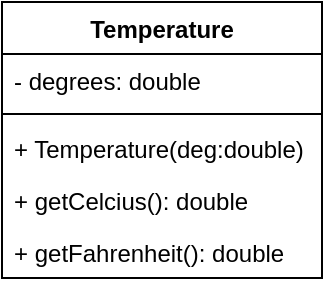 <mxfile version="14.7.2" type="github" pages="7">
  <diagram id="C5RBs43oDa-KdzZeNtuy" name="A1_Temperature">
    <mxGraphModel dx="1422" dy="802" grid="0" gridSize="10" guides="1" tooltips="1" connect="1" arrows="1" fold="1" page="1" pageScale="1" pageWidth="827" pageHeight="1169" math="0" shadow="0">
      <root>
        <mxCell id="WIyWlLk6GJQsqaUBKTNV-0" />
        <mxCell id="WIyWlLk6GJQsqaUBKTNV-1" parent="WIyWlLk6GJQsqaUBKTNV-0" />
        <mxCell id="vXGylhnkHRLZCkYe7r-B-0" value="Temperature" style="swimlane;fontStyle=1;align=center;verticalAlign=top;childLayout=stackLayout;horizontal=1;startSize=26;horizontalStack=0;resizeParent=1;resizeParentMax=0;resizeLast=0;collapsible=1;marginBottom=0;" parent="WIyWlLk6GJQsqaUBKTNV-1" vertex="1">
          <mxGeometry x="262" y="155" width="160" height="138" as="geometry">
            <mxRectangle x="262" y="155" width="90" height="26" as="alternateBounds" />
          </mxGeometry>
        </mxCell>
        <mxCell id="vXGylhnkHRLZCkYe7r-B-1" value="- degrees: double" style="text;strokeColor=none;fillColor=none;align=left;verticalAlign=top;spacingLeft=4;spacingRight=4;overflow=hidden;rotatable=0;points=[[0,0.5],[1,0.5]];portConstraint=eastwest;" parent="vXGylhnkHRLZCkYe7r-B-0" vertex="1">
          <mxGeometry y="26" width="160" height="26" as="geometry" />
        </mxCell>
        <mxCell id="vXGylhnkHRLZCkYe7r-B-2" value="" style="line;strokeWidth=1;fillColor=none;align=left;verticalAlign=middle;spacingTop=-1;spacingLeft=3;spacingRight=3;rotatable=0;labelPosition=right;points=[];portConstraint=eastwest;" parent="vXGylhnkHRLZCkYe7r-B-0" vertex="1">
          <mxGeometry y="52" width="160" height="8" as="geometry" />
        </mxCell>
        <mxCell id="jLxq7RsYBqFFmW-ewrxk-0" value="+ Temperature(deg:double)&#xa;" style="text;strokeColor=none;fillColor=none;align=left;verticalAlign=top;spacingLeft=4;spacingRight=4;overflow=hidden;rotatable=0;points=[[0,0.5],[1,0.5]];portConstraint=eastwest;" parent="vXGylhnkHRLZCkYe7r-B-0" vertex="1">
          <mxGeometry y="60" width="160" height="26" as="geometry" />
        </mxCell>
        <mxCell id="vXGylhnkHRLZCkYe7r-B-3" value="+ getCelcius(): double" style="text;strokeColor=none;fillColor=none;align=left;verticalAlign=top;spacingLeft=4;spacingRight=4;overflow=hidden;rotatable=0;points=[[0,0.5],[1,0.5]];portConstraint=eastwest;" parent="vXGylhnkHRLZCkYe7r-B-0" vertex="1">
          <mxGeometry y="86" width="160" height="26" as="geometry" />
        </mxCell>
        <mxCell id="vXGylhnkHRLZCkYe7r-B-5" value="+ getFahrenheit(): double" style="text;strokeColor=none;fillColor=none;align=left;verticalAlign=top;spacingLeft=4;spacingRight=4;overflow=hidden;rotatable=0;points=[[0,0.5],[1,0.5]];portConstraint=eastwest;" parent="vXGylhnkHRLZCkYe7r-B-0" vertex="1">
          <mxGeometry y="112" width="160" height="26" as="geometry" />
        </mxCell>
      </root>
    </mxGraphModel>
  </diagram>
  <diagram id="K3lC_Kt64ys4duzaJQxi" name="A1_Tiles">
    <mxGraphModel dx="1422" dy="800" grid="0" gridSize="10" guides="1" tooltips="1" connect="1" arrows="1" fold="1" page="1" pageScale="1" pageWidth="1100" pageHeight="850" math="0" shadow="0">
      <root>
        <mxCell id="Yqb4R4hpPCuoO_Bcr46e-0" />
        <mxCell id="Yqb4R4hpPCuoO_Bcr46e-1" parent="Yqb4R4hpPCuoO_Bcr46e-0" />
        <mxCell id="CTnIjqv5DMD0bMQ1YZT0-0" value="Tile" style="swimlane;fontStyle=1;align=center;verticalAlign=top;childLayout=stackLayout;horizontal=1;startSize=26;horizontalStack=0;resizeParent=1;resizeParentMax=0;resizeLast=0;collapsible=1;marginBottom=0;" parent="Yqb4R4hpPCuoO_Bcr46e-1" vertex="1">
          <mxGeometry x="470" y="297" width="217" height="190" as="geometry" />
        </mxCell>
        <mxCell id="CTnIjqv5DMD0bMQ1YZT0-1" value="- value: int" style="text;strokeColor=none;fillColor=none;align=left;verticalAlign=top;spacingLeft=4;spacingRight=4;overflow=hidden;rotatable=0;points=[[0,0.5],[1,0.5]];portConstraint=eastwest;" parent="CTnIjqv5DMD0bMQ1YZT0-0" vertex="1">
          <mxGeometry y="26" width="217" height="26" as="geometry" />
        </mxCell>
        <mxCell id="CTnIjqv5DMD0bMQ1YZT0-4" value="- letter: char" style="text;strokeColor=none;fillColor=none;align=left;verticalAlign=top;spacingLeft=4;spacingRight=4;overflow=hidden;rotatable=0;points=[[0,0.5],[1,0.5]];portConstraint=eastwest;" parent="CTnIjqv5DMD0bMQ1YZT0-0" vertex="1">
          <mxGeometry y="52" width="217" height="26" as="geometry" />
        </mxCell>
        <mxCell id="CTnIjqv5DMD0bMQ1YZT0-2" value="" style="line;strokeWidth=1;fillColor=none;align=left;verticalAlign=middle;spacingTop=-1;spacingLeft=3;spacingRight=3;rotatable=0;labelPosition=right;points=[];portConstraint=eastwest;" parent="CTnIjqv5DMD0bMQ1YZT0-0" vertex="1">
          <mxGeometry y="78" width="217" height="8" as="geometry" />
        </mxCell>
        <mxCell id="GTa4_cvajuoA4EW4MXzM-0" value="+ Tile():" style="text;strokeColor=none;fillColor=none;align=left;verticalAlign=top;spacingLeft=4;spacingRight=4;overflow=hidden;rotatable=0;points=[[0,0.5],[1,0.5]];portConstraint=eastwest;" parent="CTnIjqv5DMD0bMQ1YZT0-0" vertex="1">
          <mxGeometry y="86" width="217" height="26" as="geometry" />
        </mxCell>
        <mxCell id="CTnIjqv5DMD0bMQ1YZT0-3" value="+ Tile(value: int, letter:char):" style="text;strokeColor=none;fillColor=none;align=left;verticalAlign=top;spacingLeft=4;spacingRight=4;overflow=hidden;rotatable=0;points=[[0,0.5],[1,0.5]];portConstraint=eastwest;" parent="CTnIjqv5DMD0bMQ1YZT0-0" vertex="1">
          <mxGeometry y="112" width="217" height="26" as="geometry" />
        </mxCell>
        <mxCell id="mVxW-bOKaWD4B1XCzUF8-0" value="+ toString(): String" style="text;strokeColor=none;fillColor=none;align=left;verticalAlign=top;spacingLeft=4;spacingRight=4;overflow=hidden;rotatable=0;points=[[0,0.5],[1,0.5]];portConstraint=eastwest;" parent="CTnIjqv5DMD0bMQ1YZT0-0" vertex="1">
          <mxGeometry y="138" width="217" height="26" as="geometry" />
        </mxCell>
        <mxCell id="mVxW-bOKaWD4B1XCzUF8-1" value="+ equals(obj: Object): boolean" style="text;strokeColor=none;fillColor=none;align=left;verticalAlign=top;spacingLeft=4;spacingRight=4;overflow=hidden;rotatable=0;points=[[0,0.5],[1,0.5]];portConstraint=eastwest;" parent="CTnIjqv5DMD0bMQ1YZT0-0" vertex="1">
          <mxGeometry y="164" width="217" height="26" as="geometry" />
        </mxCell>
      </root>
    </mxGraphModel>
  </diagram>
  <diagram id="lRm_Rd1LkNhkEXuzlwiS" name="A2_MonthJFrame">
    <mxGraphModel dx="1422" dy="800" grid="0" gridSize="10" guides="1" tooltips="1" connect="1" arrows="1" fold="1" page="1" pageScale="1" pageWidth="1100" pageHeight="850" math="0" shadow="0">
      <root>
        <mxCell id="ClF1qyPl0i5m5IHIRU5K-0" />
        <mxCell id="ClF1qyPl0i5m5IHIRU5K-1" parent="ClF1qyPl0i5m5IHIRU5K-0" />
        <mxCell id="w14drhGpgXl8XKmJdWLk-0" value="JFrame" style="html=1;" parent="ClF1qyPl0i5m5IHIRU5K-1" vertex="1">
          <mxGeometry x="291" y="119" width="110" height="50" as="geometry" />
        </mxCell>
        <mxCell id="w14drhGpgXl8XKmJdWLk-1" value="Action Listener" style="html=1;" parent="ClF1qyPl0i5m5IHIRU5K-1" vertex="1">
          <mxGeometry x="530" y="119" width="110" height="50" as="geometry" />
        </mxCell>
        <mxCell id="w14drhGpgXl8XKmJdWLk-11" style="edgeStyle=orthogonalEdgeStyle;rounded=0;orthogonalLoop=1;jettySize=auto;html=1;exitX=0.25;exitY=0;exitDx=0;exitDy=0;endArrow=block;endFill=0;" parent="ClF1qyPl0i5m5IHIRU5K-1" source="w14drhGpgXl8XKmJdWLk-2" edge="1">
          <mxGeometry relative="1" as="geometry">
            <mxPoint x="344" y="167" as="targetPoint" />
            <Array as="points">
              <mxPoint x="399" y="202" />
              <mxPoint x="344" y="202" />
            </Array>
          </mxGeometry>
        </mxCell>
        <mxCell id="w14drhGpgXl8XKmJdWLk-12" style="edgeStyle=orthogonalEdgeStyle;rounded=0;orthogonalLoop=1;jettySize=auto;html=1;exitX=0.75;exitY=0;exitDx=0;exitDy=0;entryX=0.5;entryY=1;entryDx=0;entryDy=0;endArrow=block;endFill=0;dashed=1;" parent="ClF1qyPl0i5m5IHIRU5K-1" source="w14drhGpgXl8XKmJdWLk-2" target="w14drhGpgXl8XKmJdWLk-1" edge="1">
          <mxGeometry relative="1" as="geometry" />
        </mxCell>
        <mxCell id="w14drhGpgXl8XKmJdWLk-2" value="MonthJFrame" style="swimlane;fontStyle=1;align=center;verticalAlign=top;childLayout=stackLayout;horizontal=1;startSize=26;horizontalStack=0;resizeParent=1;resizeParentMax=0;resizeLast=0;collapsible=1;marginBottom=0;" parent="ClF1qyPl0i5m5IHIRU5K-1" vertex="1">
          <mxGeometry x="359" y="228" width="227" height="164" as="geometry" />
        </mxCell>
        <mxCell id="w14drhGpgXl8XKmJdWLk-3" value="- inputField: JTextField" style="text;strokeColor=none;fillColor=none;align=left;verticalAlign=top;spacingLeft=4;spacingRight=4;overflow=hidden;rotatable=0;points=[[0,0.5],[1,0.5]];portConstraint=eastwest;" parent="w14drhGpgXl8XKmJdWLk-2" vertex="1">
          <mxGeometry y="26" width="227" height="26" as="geometry" />
        </mxCell>
        <mxCell id="w14drhGpgXl8XKmJdWLk-6" value="- display: JTextArea" style="text;strokeColor=none;fillColor=none;align=left;verticalAlign=top;spacingLeft=4;spacingRight=4;overflow=hidden;rotatable=0;points=[[0,0.5],[1,0.5]];portConstraint=eastwest;" parent="w14drhGpgXl8XKmJdWLk-2" vertex="1">
          <mxGeometry y="52" width="227" height="26" as="geometry" />
        </mxCell>
        <mxCell id="w14drhGpgXl8XKmJdWLk-4" value="" style="line;strokeWidth=1;fillColor=none;align=left;verticalAlign=middle;spacingTop=-1;spacingLeft=3;spacingRight=3;rotatable=0;labelPosition=right;points=[];portConstraint=eastwest;" parent="w14drhGpgXl8XKmJdWLk-2" vertex="1">
          <mxGeometry y="78" width="227" height="8" as="geometry" />
        </mxCell>
        <mxCell id="w14drhGpgXl8XKmJdWLk-5" value="+ MonthJframe(title: String)" style="text;strokeColor=none;fillColor=none;align=left;verticalAlign=top;spacingLeft=4;spacingRight=4;overflow=hidden;rotatable=0;points=[[0,0.5],[1,0.5]];portConstraint=eastwest;" parent="w14drhGpgXl8XKmJdWLk-2" vertex="1">
          <mxGeometry y="86" width="227" height="26" as="geometry" />
        </mxCell>
        <mxCell id="w14drhGpgXl8XKmJdWLk-7" value="+ actionPerformed(event): void" style="text;strokeColor=none;fillColor=none;align=left;verticalAlign=top;spacingLeft=4;spacingRight=4;overflow=hidden;rotatable=0;points=[[0,0.5],[1,0.5]];portConstraint=eastwest;" parent="w14drhGpgXl8XKmJdWLk-2" vertex="1">
          <mxGeometry y="112" width="227" height="26" as="geometry" />
        </mxCell>
        <mxCell id="w14drhGpgXl8XKmJdWLk-8" value="+ main(args: String[]): void" style="text;strokeColor=none;fillColor=none;align=left;verticalAlign=top;spacingLeft=4;spacingRight=4;overflow=hidden;rotatable=0;points=[[0,0.5],[1,0.5]];portConstraint=eastwest;" parent="w14drhGpgXl8XKmJdWLk-2" vertex="1">
          <mxGeometry y="138" width="227" height="26" as="geometry" />
        </mxCell>
        <mxCell id="Kk2b6b-OAnLXcjFMLqS6-0" value="Days" style="swimlane;fontStyle=1;align=center;verticalAlign=top;childLayout=stackLayout;horizontal=1;startSize=26;horizontalStack=0;resizeParent=1;resizeParentMax=0;resizeLast=0;collapsible=1;marginBottom=0;" parent="ClF1qyPl0i5m5IHIRU5K-1" vertex="1">
          <mxGeometry x="527" y="430" width="160" height="60" as="geometry" />
        </mxCell>
        <mxCell id="Kk2b6b-OAnLXcjFMLqS6-2" value="" style="line;strokeWidth=1;fillColor=none;align=left;verticalAlign=middle;spacingTop=-1;spacingLeft=3;spacingRight=3;rotatable=0;labelPosition=right;points=[];portConstraint=eastwest;" parent="Kk2b6b-OAnLXcjFMLqS6-0" vertex="1">
          <mxGeometry y="26" width="160" height="8" as="geometry" />
        </mxCell>
        <mxCell id="Kk2b6b-OAnLXcjFMLqS6-3" value="+ howManyDays(int a): int" style="text;strokeColor=none;fillColor=none;align=left;verticalAlign=top;spacingLeft=4;spacingRight=4;overflow=hidden;rotatable=0;points=[[0,0.5],[1,0.5]];portConstraint=eastwest;fontStyle=4" parent="Kk2b6b-OAnLXcjFMLqS6-0" vertex="1">
          <mxGeometry y="34" width="160" height="26" as="geometry" />
        </mxCell>
        <mxCell id="Kk2b6b-OAnLXcjFMLqS6-4" style="edgeStyle=orthogonalEdgeStyle;rounded=0;orthogonalLoop=1;jettySize=auto;html=1;exitX=1;exitY=0.5;exitDx=0;exitDy=0;entryX=0.556;entryY=0.017;entryDx=0;entryDy=0;entryPerimeter=0;dashed=1;endArrow=block;endFill=0;labelBorderColor=none;" parent="ClF1qyPl0i5m5IHIRU5K-1" source="w14drhGpgXl8XKmJdWLk-8" target="Kk2b6b-OAnLXcjFMLqS6-0" edge="1">
          <mxGeometry relative="1" as="geometry" />
        </mxCell>
        <mxCell id="Kk2b6b-OAnLXcjFMLqS6-5" value="&lt;i&gt;&amp;lt;&amp;lt;uses&amp;gt;&amp;gt;&lt;/i&gt;" style="text;html=1;align=center;verticalAlign=middle;resizable=0;points=[];autosize=1;strokeColor=none;" parent="ClF1qyPl0i5m5IHIRU5K-1" vertex="1">
          <mxGeometry x="583" y="392" width="63" height="18" as="geometry" />
        </mxCell>
        <mxCell id="Kk2b6b-OAnLXcjFMLqS6-6" value="DaysTester" style="swimlane;fontStyle=1;align=center;verticalAlign=top;childLayout=stackLayout;horizontal=1;startSize=26;horizontalStack=0;resizeParent=1;resizeParentMax=0;resizeLast=0;collapsible=1;marginBottom=0;" parent="ClF1qyPl0i5m5IHIRU5K-1" vertex="1">
          <mxGeometry x="704" y="234" width="160" height="60" as="geometry" />
        </mxCell>
        <mxCell id="Kk2b6b-OAnLXcjFMLqS6-8" value="" style="line;strokeWidth=1;fillColor=none;align=left;verticalAlign=middle;spacingTop=-1;spacingLeft=3;spacingRight=3;rotatable=0;labelPosition=right;points=[];portConstraint=eastwest;" parent="Kk2b6b-OAnLXcjFMLqS6-6" vertex="1">
          <mxGeometry y="26" width="160" height="8" as="geometry" />
        </mxCell>
        <mxCell id="Kk2b6b-OAnLXcjFMLqS6-9" value="+ main(args: String[]): void" style="text;strokeColor=none;fillColor=none;align=left;verticalAlign=top;spacingLeft=4;spacingRight=4;overflow=hidden;rotatable=0;points=[[0,0.5],[1,0.5]];portConstraint=eastwest;" parent="Kk2b6b-OAnLXcjFMLqS6-6" vertex="1">
          <mxGeometry y="34" width="160" height="26" as="geometry" />
        </mxCell>
        <mxCell id="Kk2b6b-OAnLXcjFMLqS6-11" style="edgeStyle=none;rounded=1;sketch=0;orthogonalLoop=1;jettySize=auto;html=1;dashed=1;endArrow=block;endFill=0;startArrow=none;" parent="ClF1qyPl0i5m5IHIRU5K-1" source="Kk2b6b-OAnLXcjFMLqS6-12" target="Kk2b6b-OAnLXcjFMLqS6-0" edge="1">
          <mxGeometry relative="1" as="geometry" />
        </mxCell>
        <mxCell id="Kk2b6b-OAnLXcjFMLqS6-12" value="&lt;i&gt;&amp;lt;&amp;lt;uses&amp;gt;&amp;gt;&lt;/i&gt;" style="text;html=1;align=center;verticalAlign=middle;resizable=0;points=[];autosize=1;strokeColor=none;" parent="ClF1qyPl0i5m5IHIRU5K-1" vertex="1">
          <mxGeometry x="687" y="337" width="63" height="18" as="geometry" />
        </mxCell>
        <mxCell id="Kk2b6b-OAnLXcjFMLqS6-13" value="" style="edgeStyle=none;rounded=1;sketch=0;orthogonalLoop=1;jettySize=auto;html=1;dashed=1;endArrow=none;endFill=0;" parent="ClF1qyPl0i5m5IHIRU5K-1" source="Kk2b6b-OAnLXcjFMLqS6-9" target="Kk2b6b-OAnLXcjFMLqS6-12" edge="1">
          <mxGeometry relative="1" as="geometry">
            <mxPoint x="771.145" y="294" as="sourcePoint" />
            <mxPoint x="636.665" y="430" as="targetPoint" />
          </mxGeometry>
        </mxCell>
      </root>
    </mxGraphModel>
  </diagram>
  <diagram id="WJcTPY07vwg74i7s5hw9" name="BankCD">
    <mxGraphModel dx="1422" dy="800" grid="0" gridSize="10" guides="1" tooltips="1" connect="1" arrows="1" fold="1" page="1" pageScale="1" pageWidth="1100" pageHeight="850" math="0" shadow="0">
      <root>
        <mxCell id="J-76JHlcsHCf4UmAK3vN-0" />
        <mxCell id="J-76JHlcsHCf4UmAK3vN-1" parent="J-76JHlcsHCf4UmAK3vN-0" />
        <mxCell id="bT2yQUvtMLzzJih4e5Lp-0" value="KeyboardReader" style="html=1;" parent="J-76JHlcsHCf4UmAK3vN-1" vertex="1">
          <mxGeometry x="592" y="150" width="110" height="50" as="geometry" />
        </mxCell>
        <mxCell id="bT2yQUvtMLzzJih4e5Lp-2" value="BankCDApp" style="swimlane;fontStyle=1;align=center;verticalAlign=top;childLayout=stackLayout;horizontal=1;startSize=26;horizontalStack=0;resizeParent=1;resizeParentMax=0;resizeLast=0;collapsible=1;marginBottom=0;" parent="J-76JHlcsHCf4UmAK3vN-1" vertex="1">
          <mxGeometry x="273" y="187" width="160" height="164" as="geometry" />
        </mxCell>
        <mxCell id="bT2yQUvtMLzzJih4e5Lp-9" value="- KeyboardReader: Reader&#xa;" style="text;strokeColor=none;fillColor=none;align=left;verticalAlign=top;spacingLeft=4;spacingRight=4;overflow=hidden;rotatable=0;points=[[0,0.5],[1,0.5]];portConstraint=eastwest;" parent="bT2yQUvtMLzzJih4e5Lp-2" vertex="1">
          <mxGeometry y="26" width="160" height="26" as="geometry" />
        </mxCell>
        <mxCell id="bT2yQUvtMLzzJih4e5Lp-3" value="- BankCD: BankObj" style="text;strokeColor=none;fillColor=none;align=left;verticalAlign=top;spacingLeft=4;spacingRight=4;overflow=hidden;rotatable=0;points=[[0,0.5],[1,0.5]];portConstraint=eastwest;" parent="bT2yQUvtMLzzJih4e5Lp-2" vertex="1">
          <mxGeometry y="52" width="160" height="26" as="geometry" />
        </mxCell>
        <mxCell id="bT2yQUvtMLzzJih4e5Lp-4" value="" style="line;strokeWidth=1;fillColor=none;align=left;verticalAlign=middle;spacingTop=-1;spacingLeft=3;spacingRight=3;rotatable=0;labelPosition=right;points=[];portConstraint=eastwest;" parent="bT2yQUvtMLzzJih4e5Lp-2" vertex="1">
          <mxGeometry y="78" width="160" height="8" as="geometry" />
        </mxCell>
        <mxCell id="bT2yQUvtMLzzJih4e5Lp-5" value="+ BankCDApp():&#xa;" style="text;strokeColor=none;fillColor=none;align=left;verticalAlign=top;spacingLeft=4;spacingRight=4;overflow=hidden;rotatable=0;points=[[0,0.5],[1,0.5]];portConstraint=eastwest;" parent="bT2yQUvtMLzzJih4e5Lp-2" vertex="1">
          <mxGeometry y="86" width="160" height="26" as="geometry" />
        </mxCell>
        <mxCell id="bT2yQUvtMLzzJih4e5Lp-10" value="+ run(): void" style="text;strokeColor=none;fillColor=none;align=left;verticalAlign=top;spacingLeft=4;spacingRight=4;overflow=hidden;rotatable=0;points=[[0,0.5],[1,0.5]];portConstraint=eastwest;" parent="bT2yQUvtMLzzJih4e5Lp-2" vertex="1">
          <mxGeometry y="112" width="160" height="26" as="geometry" />
        </mxCell>
        <mxCell id="bT2yQUvtMLzzJih4e5Lp-11" value="+ main(args: String[]): void" style="text;strokeColor=none;fillColor=none;align=left;verticalAlign=top;spacingLeft=4;spacingRight=4;overflow=hidden;rotatable=0;points=[[0,0.5],[1,0.5]];portConstraint=eastwest;" parent="bT2yQUvtMLzzJih4e5Lp-2" vertex="1">
          <mxGeometry y="138" width="160" height="26" as="geometry" />
        </mxCell>
        <mxCell id="bT2yQUvtMLzzJih4e5Lp-12" value="BankCD" style="swimlane;fontStyle=1;align=center;verticalAlign=top;childLayout=stackLayout;horizontal=1;startSize=26;horizontalStack=0;resizeParent=1;resizeParentMax=0;resizeLast=0;collapsible=1;marginBottom=0;" parent="J-76JHlcsHCf4UmAK3vN-1" vertex="1">
          <mxGeometry x="587" y="261" width="338" height="190" as="geometry" />
        </mxCell>
        <mxCell id="bT2yQUvtMLzzJih4e5Lp-13" value="- principle: double" style="text;strokeColor=none;fillColor=none;align=left;verticalAlign=top;spacingLeft=4;spacingRight=4;overflow=hidden;rotatable=0;points=[[0,0.5],[1,0.5]];portConstraint=eastwest;" parent="bT2yQUvtMLzzJih4e5Lp-12" vertex="1">
          <mxGeometry y="26" width="338" height="26" as="geometry" />
        </mxCell>
        <mxCell id="bT2yQUvtMLzzJih4e5Lp-16" value="- rate: double" style="text;strokeColor=none;fillColor=none;align=left;verticalAlign=top;spacingLeft=4;spacingRight=4;overflow=hidden;rotatable=0;points=[[0,0.5],[1,0.5]];portConstraint=eastwest;" parent="bT2yQUvtMLzzJih4e5Lp-12" vertex="1">
          <mxGeometry y="52" width="338" height="26" as="geometry" />
        </mxCell>
        <mxCell id="bT2yQUvtMLzzJih4e5Lp-17" value="- years: double" style="text;strokeColor=none;fillColor=none;align=left;verticalAlign=top;spacingLeft=4;spacingRight=4;overflow=hidden;rotatable=0;points=[[0,0.5],[1,0.5]];portConstraint=eastwest;" parent="bT2yQUvtMLzzJih4e5Lp-12" vertex="1">
          <mxGeometry y="78" width="338" height="26" as="geometry" />
        </mxCell>
        <mxCell id="bT2yQUvtMLzzJih4e5Lp-14" value="" style="line;strokeWidth=1;fillColor=none;align=left;verticalAlign=middle;spacingTop=-1;spacingLeft=3;spacingRight=3;rotatable=0;labelPosition=right;points=[];portConstraint=eastwest;" parent="bT2yQUvtMLzzJih4e5Lp-12" vertex="1">
          <mxGeometry y="104" width="338" height="8" as="geometry" />
        </mxCell>
        <mxCell id="bT2yQUvtMLzzJih4e5Lp-15" value="+ BankCD (Principle: double, Rate: double, Years: double)" style="text;strokeColor=none;fillColor=none;align=left;verticalAlign=top;spacingLeft=4;spacingRight=4;overflow=hidden;rotatable=0;points=[[0,0.5],[1,0.5]];portConstraint=eastwest;" parent="bT2yQUvtMLzzJih4e5Lp-12" vertex="1">
          <mxGeometry y="112" width="338" height="26" as="geometry" />
        </mxCell>
        <mxCell id="bT2yQUvtMLzzJih4e5Lp-18" value="+ CalcYearly(): double" style="text;strokeColor=none;fillColor=none;align=left;verticalAlign=top;spacingLeft=4;spacingRight=4;overflow=hidden;rotatable=0;points=[[0,0.5],[1,0.5]];portConstraint=eastwest;" parent="bT2yQUvtMLzzJih4e5Lp-12" vertex="1">
          <mxGeometry y="138" width="338" height="26" as="geometry" />
        </mxCell>
        <mxCell id="bT2yQUvtMLzzJih4e5Lp-20" value="+ CalcDaily(): double" style="text;strokeColor=none;fillColor=none;align=left;verticalAlign=top;spacingLeft=4;spacingRight=4;overflow=hidden;rotatable=0;points=[[0,0.5],[1,0.5]];portConstraint=eastwest;" parent="bT2yQUvtMLzzJih4e5Lp-12" vertex="1">
          <mxGeometry y="164" width="338" height="26" as="geometry" />
        </mxCell>
        <mxCell id="bT2yQUvtMLzzJih4e5Lp-22" style="edgeStyle=orthogonalEdgeStyle;rounded=0;orthogonalLoop=1;jettySize=auto;html=1;entryX=0;entryY=0.5;entryDx=0;entryDy=0;endArrow=none;endFill=0;startArrow=diamond;startFill=1;" parent="J-76JHlcsHCf4UmAK3vN-1" source="bT2yQUvtMLzzJih4e5Lp-3" target="bT2yQUvtMLzzJih4e5Lp-0" edge="1">
          <mxGeometry relative="1" as="geometry" />
        </mxCell>
        <mxCell id="3Hmfdsts0AhiLMOMucEw-0" style="edgeStyle=orthogonalEdgeStyle;rounded=0;orthogonalLoop=1;jettySize=auto;html=1;entryX=-0.009;entryY=0.154;entryDx=0;entryDy=0;entryPerimeter=0;startArrow=diamond;startFill=1;endArrow=none;endFill=0;" parent="J-76JHlcsHCf4UmAK3vN-1" source="bT2yQUvtMLzzJih4e5Lp-5" target="bT2yQUvtMLzzJih4e5Lp-17" edge="1">
          <mxGeometry relative="1" as="geometry" />
        </mxCell>
      </root>
    </mxGraphModel>
  </diagram>
  <diagram id="84sh-y6tHcTxFYaZM-0I" name="A3_NewtonApp">
    <mxGraphModel dx="1422" dy="802" grid="0" gridSize="10" guides="1" tooltips="1" connect="1" arrows="1" fold="1" page="1" pageScale="1" pageWidth="1100" pageHeight="850" math="0" shadow="0">
      <root>
        <mxCell id="WyC3MtNptOevvGz6gfvX-0" />
        <mxCell id="WyC3MtNptOevvGz6gfvX-1" parent="WyC3MtNptOevvGz6gfvX-0" />
        <mxCell id="TT6YZPkbpCdmcRg-LN_x-0" value="KeyboardReader" style="html=1;" parent="WyC3MtNptOevvGz6gfvX-1" vertex="1">
          <mxGeometry x="761" y="451" width="110" height="50" as="geometry" />
        </mxCell>
        <mxCell id="TT6YZPkbpCdmcRg-LN_x-1" value="NewtonApp" style="swimlane;fontStyle=1;align=center;verticalAlign=top;childLayout=stackLayout;horizontal=1;startSize=26;horizontalStack=0;resizeParent=1;resizeParentMax=0;resizeLast=0;collapsible=1;marginBottom=0;" parent="WyC3MtNptOevvGz6gfvX-1" vertex="1">
          <mxGeometry x="504" y="117" width="160" height="164" as="geometry" />
        </mxCell>
        <mxCell id="TT6YZPkbpCdmcRg-LN_x-2" value="- KeyboardReader: reader&#xa;" style="text;strokeColor=none;fillColor=none;align=left;verticalAlign=top;spacingLeft=4;spacingRight=4;overflow=hidden;rotatable=0;points=[[0,0.5],[1,0.5]];portConstraint=eastwest;" parent="TT6YZPkbpCdmcRg-LN_x-1" vertex="1">
          <mxGeometry y="26" width="160" height="26" as="geometry" />
        </mxCell>
        <mxCell id="TT6YZPkbpCdmcRg-LN_x-3" value="- NewtonTester: newton" style="text;strokeColor=none;fillColor=none;align=left;verticalAlign=top;spacingLeft=4;spacingRight=4;overflow=hidden;rotatable=0;points=[[0,0.5],[1,0.5]];portConstraint=eastwest;" parent="TT6YZPkbpCdmcRg-LN_x-1" vertex="1">
          <mxGeometry y="52" width="160" height="26" as="geometry" />
        </mxCell>
        <mxCell id="TT6YZPkbpCdmcRg-LN_x-4" value="" style="line;strokeWidth=1;fillColor=none;align=left;verticalAlign=middle;spacingTop=-1;spacingLeft=3;spacingRight=3;rotatable=0;labelPosition=right;points=[];portConstraint=eastwest;" parent="TT6YZPkbpCdmcRg-LN_x-1" vertex="1">
          <mxGeometry y="78" width="160" height="8" as="geometry" />
        </mxCell>
        <mxCell id="TT6YZPkbpCdmcRg-LN_x-5" value="+NewtonApp():&#xa;" style="text;strokeColor=none;fillColor=none;align=left;verticalAlign=top;spacingLeft=4;spacingRight=4;overflow=hidden;rotatable=0;points=[[0,0.5],[1,0.5]];portConstraint=eastwest;fontStyle=0" parent="TT6YZPkbpCdmcRg-LN_x-1" vertex="1">
          <mxGeometry y="86" width="160" height="26" as="geometry" />
        </mxCell>
        <mxCell id="TT6YZPkbpCdmcRg-LN_x-6" value="+ run(): void" style="text;strokeColor=none;fillColor=none;align=left;verticalAlign=top;spacingLeft=4;spacingRight=4;overflow=hidden;rotatable=0;points=[[0,0.5],[1,0.5]];portConstraint=eastwest;" parent="TT6YZPkbpCdmcRg-LN_x-1" vertex="1">
          <mxGeometry y="112" width="160" height="26" as="geometry" />
        </mxCell>
        <mxCell id="TT6YZPkbpCdmcRg-LN_x-7" value="+ main(args: String[]): void" style="text;strokeColor=none;fillColor=none;align=left;verticalAlign=top;spacingLeft=4;spacingRight=4;overflow=hidden;rotatable=0;points=[[0,0.5],[1,0.5]];portConstraint=eastwest;" parent="TT6YZPkbpCdmcRg-LN_x-1" vertex="1">
          <mxGeometry y="138" width="160" height="26" as="geometry" />
        </mxCell>
        <mxCell id="TT6YZPkbpCdmcRg-LN_x-8" value="NewtonTester" style="swimlane;fontStyle=1;align=center;verticalAlign=top;childLayout=stackLayout;horizontal=1;startSize=26;horizontalStack=0;resizeParent=1;resizeParentMax=0;resizeLast=0;collapsible=1;marginBottom=0;" parent="WyC3MtNptOevvGz6gfvX-1" vertex="1">
          <mxGeometry x="182" y="347" width="338" height="164" as="geometry" />
        </mxCell>
        <mxCell id="TT6YZPkbpCdmcRg-LN_x-9" value="- mysquareroot: double" style="text;strokeColor=none;fillColor=none;align=left;verticalAlign=top;spacingLeft=4;spacingRight=4;overflow=hidden;rotatable=0;points=[[0,0.5],[1,0.5]];portConstraint=eastwest;" parent="TT6YZPkbpCdmcRg-LN_x-8" vertex="1">
          <mxGeometry y="26" width="338" height="26" as="geometry" />
        </mxCell>
        <mxCell id="TT6YZPkbpCdmcRg-LN_x-10" value="- mycounter: int" style="text;strokeColor=none;fillColor=none;align=left;verticalAlign=top;spacingLeft=4;spacingRight=4;overflow=hidden;rotatable=0;points=[[0,0.5],[1,0.5]];portConstraint=eastwest;" parent="TT6YZPkbpCdmcRg-LN_x-8" vertex="1">
          <mxGeometry y="52" width="338" height="26" as="geometry" />
        </mxCell>
        <mxCell id="TT6YZPkbpCdmcRg-LN_x-12" value="" style="line;strokeWidth=1;fillColor=none;align=left;verticalAlign=middle;spacingTop=-1;spacingLeft=3;spacingRight=3;rotatable=0;labelPosition=right;points=[];portConstraint=eastwest;" parent="TT6YZPkbpCdmcRg-LN_x-8" vertex="1">
          <mxGeometry y="78" width="338" height="8" as="geometry" />
        </mxCell>
        <mxCell id="TT6YZPkbpCdmcRg-LN_x-13" value="+ NewtonTester ()" style="text;strokeColor=none;fillColor=none;align=left;verticalAlign=top;spacingLeft=4;spacingRight=4;overflow=hidden;rotatable=0;points=[[0,0.5],[1,0.5]];portConstraint=eastwest;" parent="TT6YZPkbpCdmcRg-LN_x-8" vertex="1">
          <mxGeometry y="86" width="338" height="26" as="geometry" />
        </mxCell>
        <mxCell id="TT6YZPkbpCdmcRg-LN_x-14" value="+ get_iterations(): int" style="text;strokeColor=none;fillColor=none;align=left;verticalAlign=top;spacingLeft=4;spacingRight=4;overflow=hidden;rotatable=0;points=[[0,0.5],[1,0.5]];portConstraint=eastwest;" parent="TT6YZPkbpCdmcRg-LN_x-8" vertex="1">
          <mxGeometry y="112" width="338" height="26" as="geometry" />
        </mxCell>
        <mxCell id="TT6YZPkbpCdmcRg-LN_x-15" value="+ sqrt(double N, double tolerance, double initial): double" style="text;strokeColor=none;fillColor=none;align=left;verticalAlign=top;spacingLeft=4;spacingRight=4;overflow=hidden;rotatable=0;points=[[0,0.5],[1,0.5]];portConstraint=eastwest;" parent="TT6YZPkbpCdmcRg-LN_x-8" vertex="1">
          <mxGeometry y="138" width="338" height="26" as="geometry" />
        </mxCell>
        <mxCell id="TT6YZPkbpCdmcRg-LN_x-16" style="edgeStyle=orthogonalEdgeStyle;rounded=0;orthogonalLoop=1;jettySize=auto;html=1;entryX=0;entryY=0.5;entryDx=0;entryDy=0;endArrow=none;endFill=0;startArrow=diamond;startFill=1;exitX=1;exitY=0.5;exitDx=0;exitDy=0;" parent="WyC3MtNptOevvGz6gfvX-1" source="TT6YZPkbpCdmcRg-LN_x-5" target="TT6YZPkbpCdmcRg-LN_x-0" edge="1">
          <mxGeometry relative="1" as="geometry">
            <Array as="points">
              <mxPoint x="715" y="216" />
              <mxPoint x="715" y="482" />
            </Array>
          </mxGeometry>
        </mxCell>
        <mxCell id="TT6YZPkbpCdmcRg-LN_x-17" style="edgeStyle=orthogonalEdgeStyle;rounded=0;orthogonalLoop=1;jettySize=auto;html=1;startArrow=diamond;startFill=1;endArrow=none;endFill=0;" parent="WyC3MtNptOevvGz6gfvX-1" source="TT6YZPkbpCdmcRg-LN_x-5" target="TT6YZPkbpCdmcRg-LN_x-8" edge="1">
          <mxGeometry relative="1" as="geometry">
            <mxPoint x="583.958" y="343.004" as="targetPoint" />
          </mxGeometry>
        </mxCell>
      </root>
    </mxGraphModel>
  </diagram>
  <diagram name="A3_SecretWordGui" id="RZAMVVd6zeYV7KoVT-Sr">
    <mxGraphModel dx="1422" dy="745" grid="0" gridSize="10" guides="1" tooltips="1" connect="1" arrows="1" fold="1" page="1" pageScale="1" pageWidth="1100" pageHeight="850" math="0" shadow="0">
      <root>
        <mxCell id="zIzXNep_2glDcUCtJ5DE-0" />
        <mxCell id="zIzXNep_2glDcUCtJ5DE-1" parent="zIzXNep_2glDcUCtJ5DE-0" />
        <mxCell id="zIzXNep_2glDcUCtJ5DE-2" value="JFrame" style="html=1;" parent="zIzXNep_2glDcUCtJ5DE-1" vertex="1">
          <mxGeometry x="291" y="119" width="110" height="50" as="geometry" />
        </mxCell>
        <mxCell id="zIzXNep_2glDcUCtJ5DE-3" value="Action Listener" style="html=1;" parent="zIzXNep_2glDcUCtJ5DE-1" vertex="1">
          <mxGeometry x="530" y="119" width="110" height="50" as="geometry" />
        </mxCell>
        <mxCell id="zIzXNep_2glDcUCtJ5DE-4" style="edgeStyle=orthogonalEdgeStyle;rounded=0;orthogonalLoop=1;jettySize=auto;html=1;exitX=0.25;exitY=0;exitDx=0;exitDy=0;endArrow=block;endFill=0;" parent="zIzXNep_2glDcUCtJ5DE-1" source="zIzXNep_2glDcUCtJ5DE-6" edge="1">
          <mxGeometry relative="1" as="geometry">
            <mxPoint x="344" y="167" as="targetPoint" />
            <Array as="points">
              <mxPoint x="399" y="202" />
              <mxPoint x="344" y="202" />
            </Array>
          </mxGeometry>
        </mxCell>
        <mxCell id="zIzXNep_2glDcUCtJ5DE-5" style="edgeStyle=orthogonalEdgeStyle;rounded=0;orthogonalLoop=1;jettySize=auto;html=1;exitX=0.75;exitY=0;exitDx=0;exitDy=0;entryX=0.5;entryY=1;entryDx=0;entryDy=0;endArrow=block;endFill=0;dashed=1;" parent="zIzXNep_2glDcUCtJ5DE-1" source="zIzXNep_2glDcUCtJ5DE-6" target="zIzXNep_2glDcUCtJ5DE-3" edge="1">
          <mxGeometry relative="1" as="geometry" />
        </mxCell>
        <mxCell id="zIzXNep_2glDcUCtJ5DE-6" value="SecretWordGUI" style="swimlane;fontStyle=1;align=center;verticalAlign=top;childLayout=stackLayout;horizontal=1;startSize=26;horizontalStack=0;resizeParent=1;resizeParentMax=0;resizeLast=0;collapsible=1;marginBottom=0;" parent="zIzXNep_2glDcUCtJ5DE-1" vertex="1">
          <mxGeometry x="359" y="228" width="227" height="190" as="geometry" />
        </mxCell>
        <mxCell id="zIzXNep_2glDcUCtJ5DE-7" value="- inputField: JTextField" style="text;strokeColor=none;fillColor=none;align=left;verticalAlign=top;spacingLeft=4;spacingRight=4;overflow=hidden;rotatable=0;points=[[0,0.5],[1,0.5]];portConstraint=eastwest;" parent="zIzXNep_2glDcUCtJ5DE-6" vertex="1">
          <mxGeometry y="26" width="227" height="26" as="geometry" />
        </mxCell>
        <mxCell id="zIzXNep_2glDcUCtJ5DE-8" value="- display: JTextArea" style="text;strokeColor=none;fillColor=none;align=left;verticalAlign=top;spacingLeft=4;spacingRight=4;overflow=hidden;rotatable=0;points=[[0,0.5],[1,0.5]];portConstraint=eastwest;" parent="zIzXNep_2glDcUCtJ5DE-6" vertex="1">
          <mxGeometry y="52" width="227" height="26" as="geometry" />
        </mxCell>
        <mxCell id="9IP9o1XaSDmcf7RqsysQ-0" value="- inputString: String" style="text;strokeColor=none;fillColor=none;align=left;verticalAlign=top;spacingLeft=4;spacingRight=4;overflow=hidden;rotatable=0;points=[[0,0.5],[1,0.5]];portConstraint=eastwest;" parent="zIzXNep_2glDcUCtJ5DE-6" vertex="1">
          <mxGeometry y="78" width="227" height="26" as="geometry" />
        </mxCell>
        <mxCell id="zIzXNep_2glDcUCtJ5DE-9" value="" style="line;strokeWidth=1;fillColor=none;align=left;verticalAlign=middle;spacingTop=-1;spacingLeft=3;spacingRight=3;rotatable=0;labelPosition=right;points=[];portConstraint=eastwest;" parent="zIzXNep_2glDcUCtJ5DE-6" vertex="1">
          <mxGeometry y="104" width="227" height="8" as="geometry" />
        </mxCell>
        <mxCell id="zIzXNep_2glDcUCtJ5DE-10" value="+SecretWordGUI (title: String)" style="text;strokeColor=none;fillColor=none;align=left;verticalAlign=top;spacingLeft=4;spacingRight=4;overflow=hidden;rotatable=0;points=[[0,0.5],[1,0.5]];portConstraint=eastwest;" parent="zIzXNep_2glDcUCtJ5DE-6" vertex="1">
          <mxGeometry y="112" width="227" height="26" as="geometry" />
        </mxCell>
        <mxCell id="zIzXNep_2glDcUCtJ5DE-11" value="+ actionPerformed(event): void" style="text;strokeColor=none;fillColor=none;align=left;verticalAlign=top;spacingLeft=4;spacingRight=4;overflow=hidden;rotatable=0;points=[[0,0.5],[1,0.5]];portConstraint=eastwest;" parent="zIzXNep_2glDcUCtJ5DE-6" vertex="1">
          <mxGeometry y="138" width="227" height="26" as="geometry" />
        </mxCell>
        <mxCell id="zIzXNep_2glDcUCtJ5DE-12" value="+ main(args: String[]): void" style="text;strokeColor=none;fillColor=none;align=left;verticalAlign=top;spacingLeft=4;spacingRight=4;overflow=hidden;rotatable=0;points=[[0,0.5],[1,0.5]];portConstraint=eastwest;" parent="zIzXNep_2glDcUCtJ5DE-6" vertex="1">
          <mxGeometry y="164" width="227" height="26" as="geometry" />
        </mxCell>
        <mxCell id="zIzXNep_2glDcUCtJ5DE-16" style="edgeStyle=orthogonalEdgeStyle;rounded=0;orthogonalLoop=1;jettySize=auto;html=1;exitX=1;exitY=0.5;exitDx=0;exitDy=0;endArrow=none;endFill=0;labelBorderColor=none;entryX=0.5;entryY=0;entryDx=0;entryDy=0;startArrow=diamondThin;startFill=1;" parent="zIzXNep_2glDcUCtJ5DE-1" source="zIzXNep_2glDcUCtJ5DE-12" target="9IP9o1XaSDmcf7RqsysQ-2" edge="1">
          <mxGeometry relative="1" as="geometry">
            <mxPoint x="700" y="202" as="targetPoint" />
          </mxGeometry>
        </mxCell>
        <mxCell id="9IP9o1XaSDmcf7RqsysQ-2" value="SecretWord" style="swimlane;fontStyle=1;align=center;verticalAlign=top;childLayout=stackLayout;horizontal=1;startSize=26;horizontalStack=0;resizeParent=1;resizeParentMax=0;resizeLast=0;collapsible=1;marginBottom=0;" parent="zIzXNep_2glDcUCtJ5DE-1" vertex="1">
          <mxGeometry x="731" y="252" width="338" height="268" as="geometry" />
        </mxCell>
        <mxCell id="9IP9o1XaSDmcf7RqsysQ-3" value="- secretWord: String" style="text;strokeColor=none;fillColor=none;align=left;verticalAlign=top;spacingLeft=4;spacingRight=4;overflow=hidden;rotatable=0;points=[[0,0.5],[1,0.5]];portConstraint=eastwest;" parent="9IP9o1XaSDmcf7RqsysQ-2" vertex="1">
          <mxGeometry y="26" width="338" height="26" as="geometry" />
        </mxCell>
        <mxCell id="9IP9o1XaSDmcf7RqsysQ-8" value="- displayedWord: String" style="text;strokeColor=none;fillColor=none;align=left;verticalAlign=top;spacingLeft=4;spacingRight=4;overflow=hidden;rotatable=0;points=[[0,0.5],[1,0.5]];portConstraint=eastwest;" parent="9IP9o1XaSDmcf7RqsysQ-2" vertex="1">
          <mxGeometry y="52" width="338" height="26" as="geometry" />
        </mxCell>
        <mxCell id="9IP9o1XaSDmcf7RqsysQ-4" value="" style="line;strokeWidth=1;fillColor=none;align=left;verticalAlign=middle;spacingTop=-1;spacingLeft=3;spacingRight=3;rotatable=0;labelPosition=right;points=[];portConstraint=eastwest;" parent="9IP9o1XaSDmcf7RqsysQ-2" vertex="1">
          <mxGeometry y="78" width="338" height="8" as="geometry" />
        </mxCell>
        <mxCell id="9IP9o1XaSDmcf7RqsysQ-5" value="+ SecretWord(word: String)" style="text;strokeColor=none;fillColor=none;align=left;verticalAlign=top;spacingLeft=4;spacingRight=4;overflow=hidden;rotatable=0;points=[[0,0.5],[1,0.5]];portConstraint=eastwest;" parent="9IP9o1XaSDmcf7RqsysQ-2" vertex="1">
          <mxGeometry y="86" width="338" height="26" as="geometry" />
        </mxCell>
        <mxCell id="9IP9o1XaSDmcf7RqsysQ-6" value="+ getDisplayedWord(): String" style="text;strokeColor=none;fillColor=none;align=left;verticalAlign=top;spacingLeft=4;spacingRight=4;overflow=hidden;rotatable=0;points=[[0,0.5],[1,0.5]];portConstraint=eastwest;" parent="9IP9o1XaSDmcf7RqsysQ-2" vertex="1">
          <mxGeometry y="112" width="338" height="26" as="geometry" />
        </mxCell>
        <mxCell id="j8bN0vNCkrtaQMKqBRQj-0" value="+ getSecretWord(): String" style="text;strokeColor=none;fillColor=none;align=left;verticalAlign=top;spacingLeft=4;spacingRight=4;overflow=hidden;rotatable=0;points=[[0,0.5],[1,0.5]];portConstraint=eastwest;" parent="9IP9o1XaSDmcf7RqsysQ-2" vertex="1">
          <mxGeometry y="138" width="338" height="26" as="geometry" />
        </mxCell>
        <mxCell id="9IP9o1XaSDmcf7RqsysQ-7" value="+ makeGuess(c: char): boolean" style="text;strokeColor=none;fillColor=none;align=left;verticalAlign=top;spacingLeft=4;spacingRight=4;overflow=hidden;rotatable=0;points=[[0,0.5],[1,0.5]];portConstraint=eastwest;" parent="9IP9o1XaSDmcf7RqsysQ-2" vertex="1">
          <mxGeometry y="164" width="338" height="26" as="geometry" />
        </mxCell>
        <mxCell id="j8bN0vNCkrtaQMKqBRQj-1" value="- replaceChars(a: String, b: string, c: char): boolean" style="text;strokeColor=none;fillColor=none;align=left;verticalAlign=top;spacingLeft=4;spacingRight=4;overflow=hidden;rotatable=0;points=[[0,0.5],[1,0.5]];portConstraint=eastwest;" parent="9IP9o1XaSDmcf7RqsysQ-2" vertex="1">
          <mxGeometry y="190" width="338" height="26" as="geometry" />
        </mxCell>
        <mxCell id="8rLCNLVpv9r5g1OwWyxI-0" value="- replaceChars(a: String, c: char): boolean" style="text;strokeColor=none;fillColor=none;align=left;verticalAlign=top;spacingLeft=4;spacingRight=4;overflow=hidden;rotatable=0;points=[[0,0.5],[1,0.5]];portConstraint=eastwest;" parent="9IP9o1XaSDmcf7RqsysQ-2" vertex="1">
          <mxGeometry y="216" width="338" height="26" as="geometry" />
        </mxCell>
        <mxCell id="j8bN0vNCkrtaQMKqBRQj-2" value="+ makeGuess(c: char): boolean" style="text;strokeColor=none;fillColor=none;align=left;verticalAlign=top;spacingLeft=4;spacingRight=4;overflow=hidden;rotatable=0;points=[[0,0.5],[1,0.5]];portConstraint=eastwest;" parent="9IP9o1XaSDmcf7RqsysQ-2" vertex="1">
          <mxGeometry y="242" width="338" height="26" as="geometry" />
        </mxCell>
        <mxCell id="JlsPp7TVbQO7_KCG3Sym-9" value="SecretWordGUI" style="swimlane;fontStyle=1;align=center;verticalAlign=top;childLayout=stackLayout;horizontal=1;startSize=26;horizontalStack=0;resizeParent=1;resizeParentMax=0;resizeLast=0;collapsible=1;marginBottom=0;" vertex="1" parent="zIzXNep_2glDcUCtJ5DE-1">
          <mxGeometry x="359" y="228" width="227" height="190" as="geometry" />
        </mxCell>
        <mxCell id="JlsPp7TVbQO7_KCG3Sym-10" value="- inputField: JTextField" style="text;strokeColor=none;fillColor=none;align=left;verticalAlign=top;spacingLeft=4;spacingRight=4;overflow=hidden;rotatable=0;points=[[0,0.5],[1,0.5]];portConstraint=eastwest;" vertex="1" parent="JlsPp7TVbQO7_KCG3Sym-9">
          <mxGeometry y="26" width="227" height="26" as="geometry" />
        </mxCell>
        <mxCell id="JlsPp7TVbQO7_KCG3Sym-11" value="- display: JTextArea" style="text;strokeColor=none;fillColor=none;align=left;verticalAlign=top;spacingLeft=4;spacingRight=4;overflow=hidden;rotatable=0;points=[[0,0.5],[1,0.5]];portConstraint=eastwest;" vertex="1" parent="JlsPp7TVbQO7_KCG3Sym-9">
          <mxGeometry y="52" width="227" height="26" as="geometry" />
        </mxCell>
        <mxCell id="JlsPp7TVbQO7_KCG3Sym-12" value="- inputString: String" style="text;strokeColor=none;fillColor=none;align=left;verticalAlign=top;spacingLeft=4;spacingRight=4;overflow=hidden;rotatable=0;points=[[0,0.5],[1,0.5]];portConstraint=eastwest;" vertex="1" parent="JlsPp7TVbQO7_KCG3Sym-9">
          <mxGeometry y="78" width="227" height="26" as="geometry" />
        </mxCell>
        <mxCell id="JlsPp7TVbQO7_KCG3Sym-13" value="" style="line;strokeWidth=1;fillColor=none;align=left;verticalAlign=middle;spacingTop=-1;spacingLeft=3;spacingRight=3;rotatable=0;labelPosition=right;points=[];portConstraint=eastwest;" vertex="1" parent="JlsPp7TVbQO7_KCG3Sym-9">
          <mxGeometry y="104" width="227" height="8" as="geometry" />
        </mxCell>
        <mxCell id="JlsPp7TVbQO7_KCG3Sym-14" value="+SecretWordGUI (title: String)" style="text;strokeColor=none;fillColor=none;align=left;verticalAlign=top;spacingLeft=4;spacingRight=4;overflow=hidden;rotatable=0;points=[[0,0.5],[1,0.5]];portConstraint=eastwest;" vertex="1" parent="JlsPp7TVbQO7_KCG3Sym-9">
          <mxGeometry y="112" width="227" height="26" as="geometry" />
        </mxCell>
        <mxCell id="JlsPp7TVbQO7_KCG3Sym-15" value="+ actionPerformed(event): void" style="text;strokeColor=none;fillColor=none;align=left;verticalAlign=top;spacingLeft=4;spacingRight=4;overflow=hidden;rotatable=0;points=[[0,0.5],[1,0.5]];portConstraint=eastwest;" vertex="1" parent="JlsPp7TVbQO7_KCG3Sym-9">
          <mxGeometry y="138" width="227" height="26" as="geometry" />
        </mxCell>
        <mxCell id="JlsPp7TVbQO7_KCG3Sym-16" value="+ main(args: String[]): void" style="text;strokeColor=none;fillColor=none;align=left;verticalAlign=top;spacingLeft=4;spacingRight=4;overflow=hidden;rotatable=0;points=[[0,0.5],[1,0.5]];portConstraint=eastwest;" vertex="1" parent="JlsPp7TVbQO7_KCG3Sym-9">
          <mxGeometry y="164" width="227" height="26" as="geometry" />
        </mxCell>
        <mxCell id="JlsPp7TVbQO7_KCG3Sym-17" value="Action Listener" style="html=1;" vertex="1" parent="zIzXNep_2glDcUCtJ5DE-1">
          <mxGeometry x="530" y="119" width="110" height="50" as="geometry" />
        </mxCell>
        <mxCell id="JlsPp7TVbQO7_KCG3Sym-18" value="SecretWordGUI" style="swimlane;fontStyle=1;align=center;verticalAlign=top;childLayout=stackLayout;horizontal=1;startSize=26;horizontalStack=0;resizeParent=1;resizeParentMax=0;resizeLast=0;collapsible=1;marginBottom=0;" vertex="1" parent="zIzXNep_2glDcUCtJ5DE-1">
          <mxGeometry x="359" y="228" width="227" height="190" as="geometry" />
        </mxCell>
        <mxCell id="JlsPp7TVbQO7_KCG3Sym-19" value="- inputField: JTextField" style="text;strokeColor=none;fillColor=none;align=left;verticalAlign=top;spacingLeft=4;spacingRight=4;overflow=hidden;rotatable=0;points=[[0,0.5],[1,0.5]];portConstraint=eastwest;" vertex="1" parent="JlsPp7TVbQO7_KCG3Sym-18">
          <mxGeometry y="26" width="227" height="26" as="geometry" />
        </mxCell>
        <mxCell id="JlsPp7TVbQO7_KCG3Sym-20" value="- display: JTextArea" style="text;strokeColor=none;fillColor=none;align=left;verticalAlign=top;spacingLeft=4;spacingRight=4;overflow=hidden;rotatable=0;points=[[0,0.5],[1,0.5]];portConstraint=eastwest;" vertex="1" parent="JlsPp7TVbQO7_KCG3Sym-18">
          <mxGeometry y="52" width="227" height="26" as="geometry" />
        </mxCell>
        <mxCell id="JlsPp7TVbQO7_KCG3Sym-21" value="- inputString: String" style="text;strokeColor=none;fillColor=none;align=left;verticalAlign=top;spacingLeft=4;spacingRight=4;overflow=hidden;rotatable=0;points=[[0,0.5],[1,0.5]];portConstraint=eastwest;" vertex="1" parent="JlsPp7TVbQO7_KCG3Sym-18">
          <mxGeometry y="78" width="227" height="26" as="geometry" />
        </mxCell>
        <mxCell id="JlsPp7TVbQO7_KCG3Sym-22" value="" style="line;strokeWidth=1;fillColor=none;align=left;verticalAlign=middle;spacingTop=-1;spacingLeft=3;spacingRight=3;rotatable=0;labelPosition=right;points=[];portConstraint=eastwest;" vertex="1" parent="JlsPp7TVbQO7_KCG3Sym-18">
          <mxGeometry y="104" width="227" height="8" as="geometry" />
        </mxCell>
        <mxCell id="JlsPp7TVbQO7_KCG3Sym-23" value="+SecretWordGUI (title: String)" style="text;strokeColor=none;fillColor=none;align=left;verticalAlign=top;spacingLeft=4;spacingRight=4;overflow=hidden;rotatable=0;points=[[0,0.5],[1,0.5]];portConstraint=eastwest;" vertex="1" parent="JlsPp7TVbQO7_KCG3Sym-18">
          <mxGeometry y="112" width="227" height="26" as="geometry" />
        </mxCell>
        <mxCell id="JlsPp7TVbQO7_KCG3Sym-24" value="+ actionPerformed(event): void" style="text;strokeColor=none;fillColor=none;align=left;verticalAlign=top;spacingLeft=4;spacingRight=4;overflow=hidden;rotatable=0;points=[[0,0.5],[1,0.5]];portConstraint=eastwest;" vertex="1" parent="JlsPp7TVbQO7_KCG3Sym-18">
          <mxGeometry y="138" width="227" height="26" as="geometry" />
        </mxCell>
        <mxCell id="JlsPp7TVbQO7_KCG3Sym-25" value="+ main(args: String[]): void" style="text;strokeColor=none;fillColor=none;align=left;verticalAlign=top;spacingLeft=4;spacingRight=4;overflow=hidden;rotatable=0;points=[[0,0.5],[1,0.5]];portConstraint=eastwest;" vertex="1" parent="JlsPp7TVbQO7_KCG3Sym-18">
          <mxGeometry y="164" width="227" height="26" as="geometry" />
        </mxCell>
        <mxCell id="JlsPp7TVbQO7_KCG3Sym-26" value="Action Listener" style="html=1;" vertex="1" parent="zIzXNep_2glDcUCtJ5DE-1">
          <mxGeometry x="530" y="119" width="110" height="50" as="geometry" />
        </mxCell>
      </root>
    </mxGraphModel>
  </diagram>
  <diagram name="A4 Part 1" id="4plCQQj3TZR1uVxz-cxB">
    <mxGraphModel dx="1422" dy="745" grid="0" gridSize="10" guides="1" tooltips="1" connect="1" arrows="1" fold="1" page="1" pageScale="1" pageWidth="1100" pageHeight="850" math="0" shadow="0">
      <root>
        <mxCell id="M2R6W51Yt9utP6H8Me-s-0" />
        <mxCell id="M2R6W51Yt9utP6H8Me-s-1" parent="M2R6W51Yt9utP6H8Me-s-0" />
        <mxCell id="yrJvlmhDOCyOkploAMAV-0" value="&lt;&lt;interface&gt;&gt;&#xa;Trainable&#xa;" style="swimlane;fontStyle=1;align=center;verticalAlign=top;childLayout=stackLayout;horizontal=1;startSize=42;horizontalStack=0;resizeParent=1;resizeParentMax=0;resizeLast=0;collapsible=1;marginBottom=0;" vertex="1" parent="M2R6W51Yt9utP6H8Me-s-1">
          <mxGeometry x="565" y="78" width="160" height="76" as="geometry">
            <mxRectangle x="565" y="42" width="105" height="32" as="alternateBounds" />
          </mxGeometry>
        </mxCell>
        <mxCell id="yrJvlmhDOCyOkploAMAV-2" value="" style="line;strokeWidth=1;fillColor=none;align=left;verticalAlign=middle;spacingTop=-1;spacingLeft=3;spacingRight=3;rotatable=0;labelPosition=right;points=[];portConstraint=eastwest;" vertex="1" parent="yrJvlmhDOCyOkploAMAV-0">
          <mxGeometry y="42" width="160" height="8" as="geometry" />
        </mxCell>
        <mxCell id="yrJvlmhDOCyOkploAMAV-3" value="+ doATrick(): String" style="text;strokeColor=none;fillColor=none;align=left;verticalAlign=top;spacingLeft=4;spacingRight=4;overflow=hidden;rotatable=0;points=[[0,0.5],[1,0.5]];portConstraint=eastwest;" vertex="1" parent="yrJvlmhDOCyOkploAMAV-0">
          <mxGeometry y="50" width="160" height="26" as="geometry" />
        </mxCell>
        <mxCell id="yrJvlmhDOCyOkploAMAV-4" value="Animal" style="swimlane;fontStyle=1;align=center;verticalAlign=top;childLayout=stackLayout;horizontal=1;startSize=26;horizontalStack=0;resizeParent=1;resizeParentMax=0;resizeLast=0;collapsible=1;marginBottom=0;" vertex="1" parent="M2R6W51Yt9utP6H8Me-s-1">
          <mxGeometry x="310" y="66" width="160" height="190" as="geometry" />
        </mxCell>
        <mxCell id="yrJvlmhDOCyOkploAMAV-5" value="# kind: string" style="text;strokeColor=none;fillColor=none;align=left;verticalAlign=top;spacingLeft=4;spacingRight=4;overflow=hidden;rotatable=0;points=[[0,0.5],[1,0.5]];portConstraint=eastwest;" vertex="1" parent="yrJvlmhDOCyOkploAMAV-4">
          <mxGeometry y="26" width="160" height="26" as="geometry" />
        </mxCell>
        <mxCell id="yrJvlmhDOCyOkploAMAV-6" value="" style="line;strokeWidth=1;fillColor=none;align=left;verticalAlign=middle;spacingTop=-1;spacingLeft=3;spacingRight=3;rotatable=0;labelPosition=right;points=[];portConstraint=eastwest;" vertex="1" parent="yrJvlmhDOCyOkploAMAV-4">
          <mxGeometry y="52" width="160" height="8" as="geometry" />
        </mxCell>
        <mxCell id="yrJvlmhDOCyOkploAMAV-9" value="+ Animal()" style="text;strokeColor=none;fillColor=none;align=left;verticalAlign=top;spacingLeft=4;spacingRight=4;overflow=hidden;rotatable=0;points=[[0,0.5],[1,0.5]];portConstraint=eastwest;" vertex="1" parent="yrJvlmhDOCyOkploAMAV-4">
          <mxGeometry y="60" width="160" height="26" as="geometry" />
        </mxCell>
        <mxCell id="yrJvlmhDOCyOkploAMAV-10" value="+ toString(): String" style="text;strokeColor=none;fillColor=none;align=left;verticalAlign=top;spacingLeft=4;spacingRight=4;overflow=hidden;rotatable=0;points=[[0,0.5],[1,0.5]];portConstraint=eastwest;" vertex="1" parent="yrJvlmhDOCyOkploAMAV-4">
          <mxGeometry y="86" width="160" height="26" as="geometry" />
        </mxCell>
        <mxCell id="yrJvlmhDOCyOkploAMAV-12" value="+ speak(): String" style="text;strokeColor=none;fillColor=none;align=left;verticalAlign=top;spacingLeft=4;spacingRight=4;overflow=hidden;rotatable=0;points=[[0,0.5],[1,0.5]];portConstraint=eastwest;fontStyle=2" vertex="1" parent="yrJvlmhDOCyOkploAMAV-4">
          <mxGeometry y="112" width="160" height="26" as="geometry" />
        </mxCell>
        <mxCell id="WK-DHE5E3FihA03Au3i2-2" value="+ eat(): String" style="text;strokeColor=none;fillColor=none;align=left;verticalAlign=top;spacingLeft=4;spacingRight=4;overflow=hidden;rotatable=0;points=[[0,0.5],[1,0.5]];portConstraint=eastwest;fontStyle=2" vertex="1" parent="yrJvlmhDOCyOkploAMAV-4">
          <mxGeometry y="138" width="160" height="26" as="geometry" />
        </mxCell>
        <mxCell id="yrJvlmhDOCyOkploAMAV-11" value="+ main(args: String[]): void" style="text;strokeColor=none;fillColor=none;align=left;verticalAlign=top;spacingLeft=4;spacingRight=4;overflow=hidden;rotatable=0;points=[[0,0.5],[1,0.5]];portConstraint=eastwest;fontStyle=0" vertex="1" parent="yrJvlmhDOCyOkploAMAV-4">
          <mxGeometry y="164" width="160" height="26" as="geometry" />
        </mxCell>
        <mxCell id="WK-DHE5E3FihA03Au3i2-3" value="&lt;&lt;interface&gt;&gt;&#xa;Predator&#xa;" style="swimlane;fontStyle=1;align=center;verticalAlign=top;childLayout=stackLayout;horizontal=1;startSize=42;horizontalStack=0;resizeParent=1;resizeParentMax=0;resizeLast=0;collapsible=1;marginBottom=0;" vertex="1" parent="M2R6W51Yt9utP6H8Me-s-1">
          <mxGeometry x="761" y="78" width="160" height="76" as="geometry">
            <mxRectangle x="565" y="42" width="105" height="32" as="alternateBounds" />
          </mxGeometry>
        </mxCell>
        <mxCell id="WK-DHE5E3FihA03Au3i2-4" value="" style="line;strokeWidth=1;fillColor=none;align=left;verticalAlign=middle;spacingTop=-1;spacingLeft=3;spacingRight=3;rotatable=0;labelPosition=right;points=[];portConstraint=eastwest;" vertex="1" parent="WK-DHE5E3FihA03Au3i2-3">
          <mxGeometry y="42" width="160" height="8" as="geometry" />
        </mxCell>
        <mxCell id="WK-DHE5E3FihA03Au3i2-5" value="+ preysOn(): boolean" style="text;strokeColor=none;fillColor=none;align=left;verticalAlign=top;spacingLeft=4;spacingRight=4;overflow=hidden;rotatable=0;points=[[0,0.5],[1,0.5]];portConstraint=eastwest;" vertex="1" parent="WK-DHE5E3FihA03Au3i2-3">
          <mxGeometry y="50" width="160" height="26" as="geometry" />
        </mxCell>
        <mxCell id="_buMOU4Ep3XFrA2cstSF-2" style="edgeStyle=orthogonalEdgeStyle;rounded=0;orthogonalLoop=1;jettySize=auto;html=1;exitX=0.25;exitY=0;exitDx=0;exitDy=0;entryX=0.994;entryY=0.769;entryDx=0;entryDy=0;entryPerimeter=0;endArrow=block;endFill=0;" edge="1" parent="M2R6W51Yt9utP6H8Me-s-1" source="WK-DHE5E3FihA03Au3i2-12" target="yrJvlmhDOCyOkploAMAV-12">
          <mxGeometry relative="1" as="geometry" />
        </mxCell>
        <mxCell id="yEvZCy-QouyiNuWtY4gG-1" style="edgeStyle=orthogonalEdgeStyle;rounded=0;orthogonalLoop=1;jettySize=auto;html=1;exitX=0.75;exitY=0;exitDx=0;exitDy=0;dashed=1;endArrow=block;endFill=0;entryX=0.856;entryY=1.038;entryDx=0;entryDy=0;entryPerimeter=0;" edge="1" parent="M2R6W51Yt9utP6H8Me-s-1" source="WK-DHE5E3FihA03Au3i2-12" target="yrJvlmhDOCyOkploAMAV-3">
          <mxGeometry relative="1" as="geometry">
            <mxPoint x="743" y="200" as="targetPoint" />
          </mxGeometry>
        </mxCell>
        <mxCell id="yEvZCy-QouyiNuWtY4gG-2" style="edgeStyle=orthogonalEdgeStyle;rounded=0;orthogonalLoop=1;jettySize=auto;html=1;exitX=0.5;exitY=0;exitDx=0;exitDy=0;entryX=0.969;entryY=0.625;entryDx=0;entryDy=0;entryPerimeter=0;dashed=1;endArrow=block;endFill=0;" edge="1" parent="M2R6W51Yt9utP6H8Me-s-1" source="WK-DHE5E3FihA03Au3i2-12" target="WK-DHE5E3FihA03Au3i2-4">
          <mxGeometry relative="1" as="geometry" />
        </mxCell>
        <mxCell id="WK-DHE5E3FihA03Au3i2-12" value="wolf" style="swimlane;fontStyle=1;align=center;verticalAlign=top;childLayout=stackLayout;horizontal=1;startSize=26;horizontalStack=0;resizeParent=1;resizeParentMax=0;resizeLast=0;collapsible=1;marginBottom=0;" vertex="1" parent="M2R6W51Yt9utP6H8Me-s-1">
          <mxGeometry x="876" y="373" width="172" height="164" as="geometry" />
        </mxCell>
        <mxCell id="WK-DHE5E3FihA03Au3i2-13" value="" style="line;strokeWidth=1;fillColor=none;align=left;verticalAlign=middle;spacingTop=-1;spacingLeft=3;spacingRight=3;rotatable=0;labelPosition=right;points=[];portConstraint=eastwest;" vertex="1" parent="WK-DHE5E3FihA03Au3i2-12">
          <mxGeometry y="26" width="172" height="8" as="geometry" />
        </mxCell>
        <mxCell id="WK-DHE5E3FihA03Au3i2-14" value="+wolf()" style="text;strokeColor=none;fillColor=none;align=left;verticalAlign=top;spacingLeft=4;spacingRight=4;overflow=hidden;rotatable=0;points=[[0,0.5],[1,0.5]];portConstraint=eastwest;" vertex="1" parent="WK-DHE5E3FihA03Au3i2-12">
          <mxGeometry y="34" width="172" height="26" as="geometry" />
        </mxCell>
        <mxCell id="WK-DHE5E3FihA03Au3i2-15" value="+speak(): string" style="text;strokeColor=none;fillColor=none;align=left;verticalAlign=top;spacingLeft=4;spacingRight=4;overflow=hidden;rotatable=0;points=[[0,0.5],[1,0.5]];portConstraint=eastwest;" vertex="1" parent="WK-DHE5E3FihA03Au3i2-12">
          <mxGeometry y="60" width="172" height="26" as="geometry" />
        </mxCell>
        <mxCell id="WK-DHE5E3FihA03Au3i2-16" value="+eat(): string" style="text;strokeColor=none;fillColor=none;align=left;verticalAlign=top;spacingLeft=4;spacingRight=4;overflow=hidden;rotatable=0;points=[[0,0.5],[1,0.5]];portConstraint=eastwest;" vertex="1" parent="WK-DHE5E3FihA03Au3i2-12">
          <mxGeometry y="86" width="172" height="26" as="geometry" />
        </mxCell>
        <mxCell id="WK-DHE5E3FihA03Au3i2-28" value="+doATrick(): string" style="text;strokeColor=none;fillColor=none;align=left;verticalAlign=top;spacingLeft=4;spacingRight=4;overflow=hidden;rotatable=0;points=[[0,0.5],[1,0.5]];portConstraint=eastwest;" vertex="1" parent="WK-DHE5E3FihA03Au3i2-12">
          <mxGeometry y="112" width="172" height="26" as="geometry" />
        </mxCell>
        <mxCell id="WK-DHE5E3FihA03Au3i2-35" value="preysOn(A: Animal): boolean" style="text;strokeColor=none;fillColor=none;align=left;verticalAlign=top;spacingLeft=4;spacingRight=4;overflow=hidden;rotatable=0;points=[[0,0.5],[1,0.5]];portConstraint=eastwest;" vertex="1" parent="WK-DHE5E3FihA03Au3i2-12">
          <mxGeometry y="138" width="172" height="26" as="geometry" />
        </mxCell>
        <mxCell id="WK-DHE5E3FihA03Au3i2-36" style="edgeStyle=orthogonalEdgeStyle;rounded=0;orthogonalLoop=1;jettySize=auto;html=1;exitX=0.5;exitY=0;exitDx=0;exitDy=0;entryX=0.506;entryY=1.077;entryDx=0;entryDy=0;entryPerimeter=0;endArrow=block;endFill=0;" edge="1" parent="M2R6W51Yt9utP6H8Me-s-1" source="WK-DHE5E3FihA03Au3i2-17" target="yrJvlmhDOCyOkploAMAV-11">
          <mxGeometry relative="1" as="geometry">
            <mxPoint x="389" y="265" as="targetPoint" />
            <Array as="points">
              <mxPoint x="358" y="315" />
              <mxPoint x="391" y="315" />
            </Array>
          </mxGeometry>
        </mxCell>
        <mxCell id="WK-DHE5E3FihA03Au3i2-17" value="cow" style="swimlane;fontStyle=1;align=center;verticalAlign=top;childLayout=stackLayout;horizontal=1;startSize=26;horizontalStack=0;resizeParent=1;resizeParentMax=0;resizeLast=0;collapsible=1;marginBottom=0;" vertex="1" parent="M2R6W51Yt9utP6H8Me-s-1">
          <mxGeometry x="278" y="373" width="160" height="112" as="geometry" />
        </mxCell>
        <mxCell id="WK-DHE5E3FihA03Au3i2-18" value="" style="line;strokeWidth=1;fillColor=none;align=left;verticalAlign=middle;spacingTop=-1;spacingLeft=3;spacingRight=3;rotatable=0;labelPosition=right;points=[];portConstraint=eastwest;" vertex="1" parent="WK-DHE5E3FihA03Au3i2-17">
          <mxGeometry y="26" width="160" height="8" as="geometry" />
        </mxCell>
        <mxCell id="WK-DHE5E3FihA03Au3i2-19" value="+cow()" style="text;strokeColor=none;fillColor=none;align=left;verticalAlign=top;spacingLeft=4;spacingRight=4;overflow=hidden;rotatable=0;points=[[0,0.5],[1,0.5]];portConstraint=eastwest;" vertex="1" parent="WK-DHE5E3FihA03Au3i2-17">
          <mxGeometry y="34" width="160" height="26" as="geometry" />
        </mxCell>
        <mxCell id="WK-DHE5E3FihA03Au3i2-20" value="+speak(): string" style="text;strokeColor=none;fillColor=none;align=left;verticalAlign=top;spacingLeft=4;spacingRight=4;overflow=hidden;rotatable=0;points=[[0,0.5],[1,0.5]];portConstraint=eastwest;" vertex="1" parent="WK-DHE5E3FihA03Au3i2-17">
          <mxGeometry y="60" width="160" height="26" as="geometry" />
        </mxCell>
        <mxCell id="WK-DHE5E3FihA03Au3i2-21" value="+eat(): string" style="text;strokeColor=none;fillColor=none;align=left;verticalAlign=top;spacingLeft=4;spacingRight=4;overflow=hidden;rotatable=0;points=[[0,0.5],[1,0.5]];portConstraint=eastwest;" vertex="1" parent="WK-DHE5E3FihA03Au3i2-17">
          <mxGeometry y="86" width="160" height="26" as="geometry" />
        </mxCell>
        <mxCell id="_buMOU4Ep3XFrA2cstSF-1" style="edgeStyle=orthogonalEdgeStyle;rounded=0;orthogonalLoop=1;jettySize=auto;html=1;exitX=0.25;exitY=0;exitDx=0;exitDy=0;endArrow=block;endFill=0;" edge="1" parent="M2R6W51Yt9utP6H8Me-s-1" source="WK-DHE5E3FihA03Au3i2-22" target="yrJvlmhDOCyOkploAMAV-11">
          <mxGeometry relative="1" as="geometry" />
        </mxCell>
        <mxCell id="yEvZCy-QouyiNuWtY4gG-0" style="edgeStyle=orthogonalEdgeStyle;rounded=0;orthogonalLoop=1;jettySize=auto;html=1;exitX=0.75;exitY=0;exitDx=0;exitDy=0;entryX=0.675;entryY=1;entryDx=0;entryDy=0;entryPerimeter=0;dashed=1;endArrow=block;endFill=0;" edge="1" parent="M2R6W51Yt9utP6H8Me-s-1" source="WK-DHE5E3FihA03Au3i2-22" target="yrJvlmhDOCyOkploAMAV-3">
          <mxGeometry relative="1" as="geometry">
            <Array as="points">
              <mxPoint x="673" y="373" />
            </Array>
          </mxGeometry>
        </mxCell>
        <mxCell id="WK-DHE5E3FihA03Au3i2-22" value="cat" style="swimlane;fontStyle=1;align=center;verticalAlign=top;childLayout=stackLayout;horizontal=1;startSize=26;horizontalStack=0;resizeParent=1;resizeParentMax=0;resizeLast=0;collapsible=1;marginBottom=0;" vertex="1" parent="M2R6W51Yt9utP6H8Me-s-1">
          <mxGeometry x="675" y="373" width="160" height="138" as="geometry" />
        </mxCell>
        <mxCell id="WK-DHE5E3FihA03Au3i2-23" value="" style="line;strokeWidth=1;fillColor=none;align=left;verticalAlign=middle;spacingTop=-1;spacingLeft=3;spacingRight=3;rotatable=0;labelPosition=right;points=[];portConstraint=eastwest;" vertex="1" parent="WK-DHE5E3FihA03Au3i2-22">
          <mxGeometry y="26" width="160" height="8" as="geometry" />
        </mxCell>
        <mxCell id="WK-DHE5E3FihA03Au3i2-24" value="+cat()" style="text;strokeColor=none;fillColor=none;align=left;verticalAlign=top;spacingLeft=4;spacingRight=4;overflow=hidden;rotatable=0;points=[[0,0.5],[1,0.5]];portConstraint=eastwest;" vertex="1" parent="WK-DHE5E3FihA03Au3i2-22">
          <mxGeometry y="34" width="160" height="26" as="geometry" />
        </mxCell>
        <mxCell id="WK-DHE5E3FihA03Au3i2-25" value="+speak(): string" style="text;strokeColor=none;fillColor=none;align=left;verticalAlign=top;spacingLeft=4;spacingRight=4;overflow=hidden;rotatable=0;points=[[0,0.5],[1,0.5]];portConstraint=eastwest;" vertex="1" parent="WK-DHE5E3FihA03Au3i2-22">
          <mxGeometry y="60" width="160" height="26" as="geometry" />
        </mxCell>
        <mxCell id="WK-DHE5E3FihA03Au3i2-26" value="+eat(): string" style="text;strokeColor=none;fillColor=none;align=left;verticalAlign=top;spacingLeft=4;spacingRight=4;overflow=hidden;rotatable=0;points=[[0,0.5],[1,0.5]];portConstraint=eastwest;" vertex="1" parent="WK-DHE5E3FihA03Au3i2-22">
          <mxGeometry y="86" width="160" height="26" as="geometry" />
        </mxCell>
        <mxCell id="WK-DHE5E3FihA03Au3i2-27" value="+ doATrick():String" style="text;strokeColor=none;fillColor=none;align=left;verticalAlign=top;spacingLeft=4;spacingRight=4;overflow=hidden;rotatable=0;points=[[0,0.5],[1,0.5]];portConstraint=eastwest;" vertex="1" parent="WK-DHE5E3FihA03Au3i2-22">
          <mxGeometry y="112" width="160" height="26" as="geometry" />
        </mxCell>
        <mxCell id="_buMOU4Ep3XFrA2cstSF-0" style="edgeStyle=orthogonalEdgeStyle;rounded=0;orthogonalLoop=1;jettySize=auto;html=1;exitX=0.5;exitY=0;exitDx=0;exitDy=0;entryX=0.594;entryY=0.962;entryDx=0;entryDy=0;entryPerimeter=0;endArrow=block;endFill=0;" edge="1" parent="M2R6W51Yt9utP6H8Me-s-1" source="WK-DHE5E3FihA03Au3i2-29" target="yrJvlmhDOCyOkploAMAV-11">
          <mxGeometry relative="1" as="geometry" />
        </mxCell>
        <mxCell id="_buMOU4Ep3XFrA2cstSF-3" style="edgeStyle=orthogonalEdgeStyle;rounded=0;orthogonalLoop=1;jettySize=auto;html=1;exitX=0.75;exitY=0;exitDx=0;exitDy=0;entryX=0.4;entryY=0.962;entryDx=0;entryDy=0;entryPerimeter=0;endArrow=block;endFill=0;dashed=1;" edge="1" parent="M2R6W51Yt9utP6H8Me-s-1" source="WK-DHE5E3FihA03Au3i2-29" target="yrJvlmhDOCyOkploAMAV-3">
          <mxGeometry relative="1" as="geometry" />
        </mxCell>
        <mxCell id="WK-DHE5E3FihA03Au3i2-29" value="frog" style="swimlane;fontStyle=1;align=center;verticalAlign=top;childLayout=stackLayout;horizontal=1;startSize=26;horizontalStack=0;resizeParent=1;resizeParentMax=0;resizeLast=0;collapsible=1;marginBottom=0;" vertex="1" parent="M2R6W51Yt9utP6H8Me-s-1">
          <mxGeometry x="473" y="373" width="160" height="138" as="geometry" />
        </mxCell>
        <mxCell id="WK-DHE5E3FihA03Au3i2-30" value="" style="line;strokeWidth=1;fillColor=none;align=left;verticalAlign=middle;spacingTop=-1;spacingLeft=3;spacingRight=3;rotatable=0;labelPosition=right;points=[];portConstraint=eastwest;" vertex="1" parent="WK-DHE5E3FihA03Au3i2-29">
          <mxGeometry y="26" width="160" height="8" as="geometry" />
        </mxCell>
        <mxCell id="WK-DHE5E3FihA03Au3i2-31" value="+frog()" style="text;strokeColor=none;fillColor=none;align=left;verticalAlign=top;spacingLeft=4;spacingRight=4;overflow=hidden;rotatable=0;points=[[0,0.5],[1,0.5]];portConstraint=eastwest;" vertex="1" parent="WK-DHE5E3FihA03Au3i2-29">
          <mxGeometry y="34" width="160" height="26" as="geometry" />
        </mxCell>
        <mxCell id="WK-DHE5E3FihA03Au3i2-32" value="+speak(): string" style="text;strokeColor=none;fillColor=none;align=left;verticalAlign=top;spacingLeft=4;spacingRight=4;overflow=hidden;rotatable=0;points=[[0,0.5],[1,0.5]];portConstraint=eastwest;" vertex="1" parent="WK-DHE5E3FihA03Au3i2-29">
          <mxGeometry y="60" width="160" height="26" as="geometry" />
        </mxCell>
        <mxCell id="WK-DHE5E3FihA03Au3i2-33" value="+eat(): string" style="text;strokeColor=none;fillColor=none;align=left;verticalAlign=top;spacingLeft=4;spacingRight=4;overflow=hidden;rotatable=0;points=[[0,0.5],[1,0.5]];portConstraint=eastwest;" vertex="1" parent="WK-DHE5E3FihA03Au3i2-29">
          <mxGeometry y="86" width="160" height="26" as="geometry" />
        </mxCell>
        <mxCell id="WK-DHE5E3FihA03Au3i2-34" value="+ doATrick():String" style="text;strokeColor=none;fillColor=none;align=left;verticalAlign=top;spacingLeft=4;spacingRight=4;overflow=hidden;rotatable=0;points=[[0,0.5],[1,0.5]];portConstraint=eastwest;" vertex="1" parent="WK-DHE5E3FihA03Au3i2-29">
          <mxGeometry y="112" width="160" height="26" as="geometry" />
        </mxCell>
      </root>
    </mxGraphModel>
  </diagram>
</mxfile>
